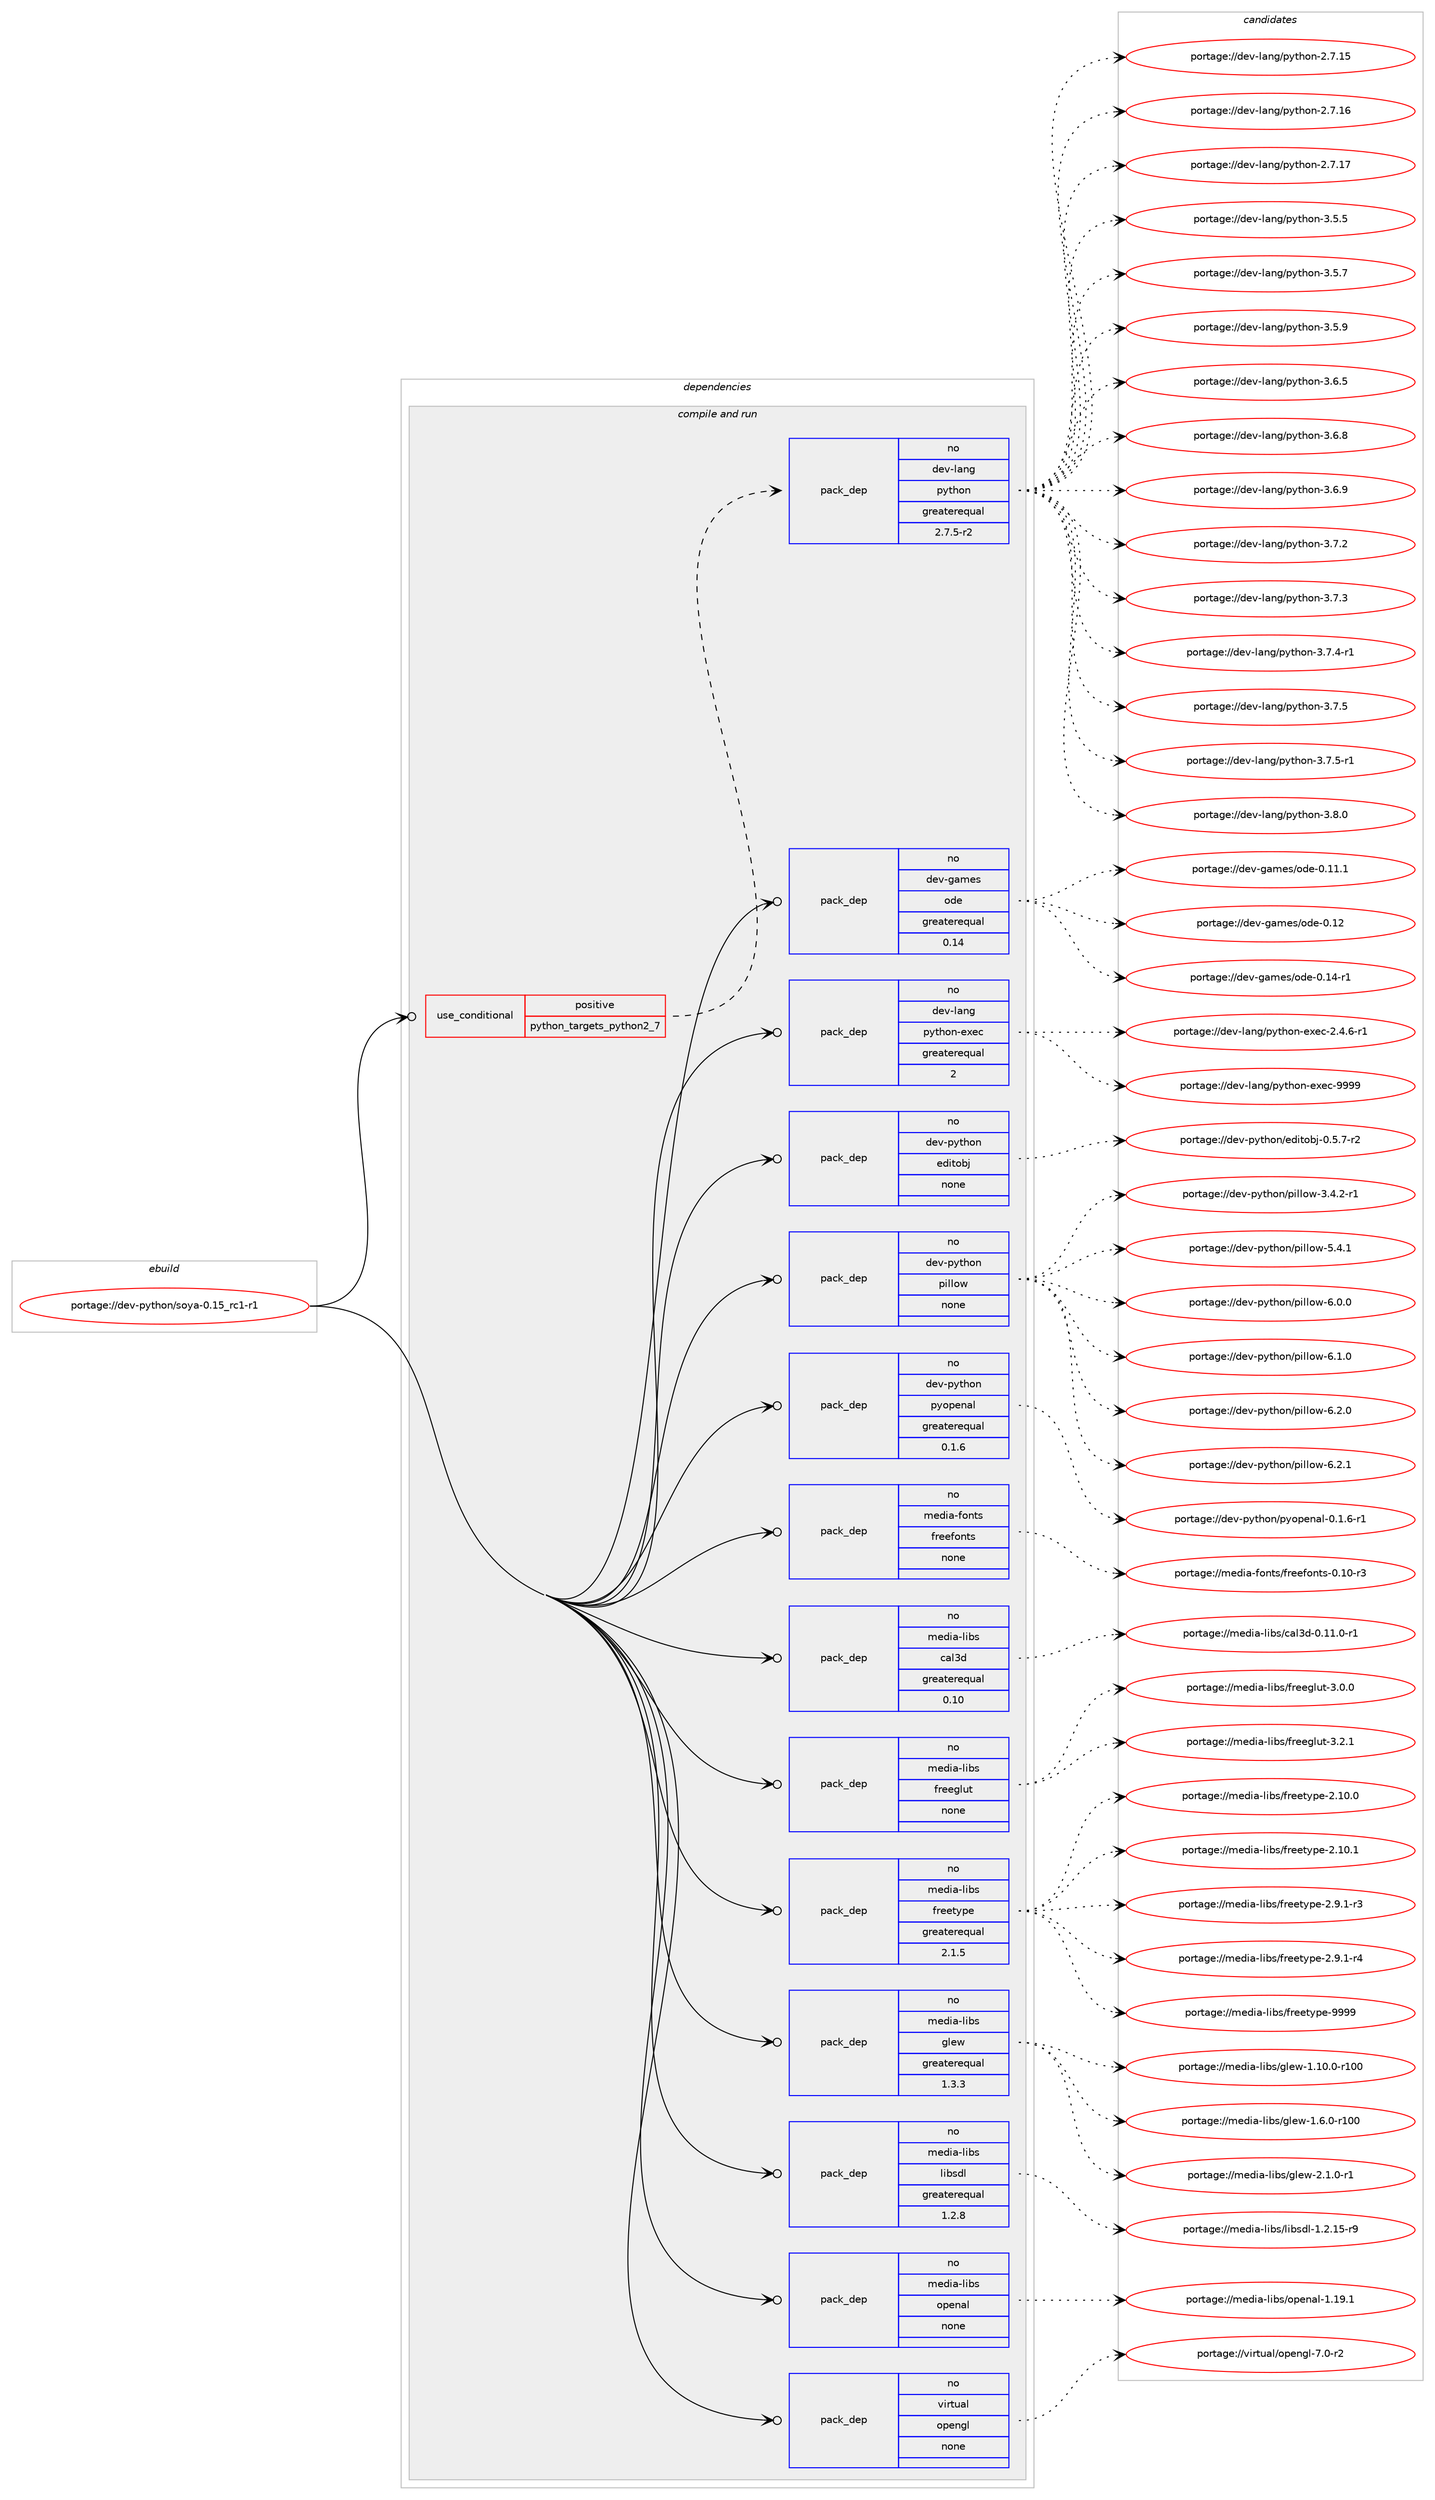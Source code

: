 digraph prolog {

# *************
# Graph options
# *************

newrank=true;
concentrate=true;
compound=true;
graph [rankdir=LR,fontname=Helvetica,fontsize=10,ranksep=1.5];#, ranksep=2.5, nodesep=0.2];
edge  [arrowhead=vee];
node  [fontname=Helvetica,fontsize=10];

# **********
# The ebuild
# **********

subgraph cluster_leftcol {
color=gray;
rank=same;
label=<<i>ebuild</i>>;
id [label="portage://dev-python/soya-0.15_rc1-r1", color=red, width=4, href="../dev-python/soya-0.15_rc1-r1.svg"];
}

# ****************
# The dependencies
# ****************

subgraph cluster_midcol {
color=gray;
label=<<i>dependencies</i>>;
subgraph cluster_compile {
fillcolor="#eeeeee";
style=filled;
label=<<i>compile</i>>;
}
subgraph cluster_compileandrun {
fillcolor="#eeeeee";
style=filled;
label=<<i>compile and run</i>>;
subgraph cond38830 {
dependency172734 [label=<<TABLE BORDER="0" CELLBORDER="1" CELLSPACING="0" CELLPADDING="4"><TR><TD ROWSPAN="3" CELLPADDING="10">use_conditional</TD></TR><TR><TD>positive</TD></TR><TR><TD>python_targets_python2_7</TD></TR></TABLE>>, shape=none, color=red];
subgraph pack130501 {
dependency172735 [label=<<TABLE BORDER="0" CELLBORDER="1" CELLSPACING="0" CELLPADDING="4" WIDTH="220"><TR><TD ROWSPAN="6" CELLPADDING="30">pack_dep</TD></TR><TR><TD WIDTH="110">no</TD></TR><TR><TD>dev-lang</TD></TR><TR><TD>python</TD></TR><TR><TD>greaterequal</TD></TR><TR><TD>2.7.5-r2</TD></TR></TABLE>>, shape=none, color=blue];
}
dependency172734:e -> dependency172735:w [weight=20,style="dashed",arrowhead="vee"];
}
id:e -> dependency172734:w [weight=20,style="solid",arrowhead="odotvee"];
subgraph pack130502 {
dependency172736 [label=<<TABLE BORDER="0" CELLBORDER="1" CELLSPACING="0" CELLPADDING="4" WIDTH="220"><TR><TD ROWSPAN="6" CELLPADDING="30">pack_dep</TD></TR><TR><TD WIDTH="110">no</TD></TR><TR><TD>dev-games</TD></TR><TR><TD>ode</TD></TR><TR><TD>greaterequal</TD></TR><TR><TD>0.14</TD></TR></TABLE>>, shape=none, color=blue];
}
id:e -> dependency172736:w [weight=20,style="solid",arrowhead="odotvee"];
subgraph pack130503 {
dependency172737 [label=<<TABLE BORDER="0" CELLBORDER="1" CELLSPACING="0" CELLPADDING="4" WIDTH="220"><TR><TD ROWSPAN="6" CELLPADDING="30">pack_dep</TD></TR><TR><TD WIDTH="110">no</TD></TR><TR><TD>dev-lang</TD></TR><TR><TD>python-exec</TD></TR><TR><TD>greaterequal</TD></TR><TR><TD>2</TD></TR></TABLE>>, shape=none, color=blue];
}
id:e -> dependency172737:w [weight=20,style="solid",arrowhead="odotvee"];
subgraph pack130504 {
dependency172738 [label=<<TABLE BORDER="0" CELLBORDER="1" CELLSPACING="0" CELLPADDING="4" WIDTH="220"><TR><TD ROWSPAN="6" CELLPADDING="30">pack_dep</TD></TR><TR><TD WIDTH="110">no</TD></TR><TR><TD>dev-python</TD></TR><TR><TD>editobj</TD></TR><TR><TD>none</TD></TR><TR><TD></TD></TR></TABLE>>, shape=none, color=blue];
}
id:e -> dependency172738:w [weight=20,style="solid",arrowhead="odotvee"];
subgraph pack130505 {
dependency172739 [label=<<TABLE BORDER="0" CELLBORDER="1" CELLSPACING="0" CELLPADDING="4" WIDTH="220"><TR><TD ROWSPAN="6" CELLPADDING="30">pack_dep</TD></TR><TR><TD WIDTH="110">no</TD></TR><TR><TD>dev-python</TD></TR><TR><TD>pillow</TD></TR><TR><TD>none</TD></TR><TR><TD></TD></TR></TABLE>>, shape=none, color=blue];
}
id:e -> dependency172739:w [weight=20,style="solid",arrowhead="odotvee"];
subgraph pack130506 {
dependency172740 [label=<<TABLE BORDER="0" CELLBORDER="1" CELLSPACING="0" CELLPADDING="4" WIDTH="220"><TR><TD ROWSPAN="6" CELLPADDING="30">pack_dep</TD></TR><TR><TD WIDTH="110">no</TD></TR><TR><TD>dev-python</TD></TR><TR><TD>pyopenal</TD></TR><TR><TD>greaterequal</TD></TR><TR><TD>0.1.6</TD></TR></TABLE>>, shape=none, color=blue];
}
id:e -> dependency172740:w [weight=20,style="solid",arrowhead="odotvee"];
subgraph pack130507 {
dependency172741 [label=<<TABLE BORDER="0" CELLBORDER="1" CELLSPACING="0" CELLPADDING="4" WIDTH="220"><TR><TD ROWSPAN="6" CELLPADDING="30">pack_dep</TD></TR><TR><TD WIDTH="110">no</TD></TR><TR><TD>media-fonts</TD></TR><TR><TD>freefonts</TD></TR><TR><TD>none</TD></TR><TR><TD></TD></TR></TABLE>>, shape=none, color=blue];
}
id:e -> dependency172741:w [weight=20,style="solid",arrowhead="odotvee"];
subgraph pack130508 {
dependency172742 [label=<<TABLE BORDER="0" CELLBORDER="1" CELLSPACING="0" CELLPADDING="4" WIDTH="220"><TR><TD ROWSPAN="6" CELLPADDING="30">pack_dep</TD></TR><TR><TD WIDTH="110">no</TD></TR><TR><TD>media-libs</TD></TR><TR><TD>cal3d</TD></TR><TR><TD>greaterequal</TD></TR><TR><TD>0.10</TD></TR></TABLE>>, shape=none, color=blue];
}
id:e -> dependency172742:w [weight=20,style="solid",arrowhead="odotvee"];
subgraph pack130509 {
dependency172743 [label=<<TABLE BORDER="0" CELLBORDER="1" CELLSPACING="0" CELLPADDING="4" WIDTH="220"><TR><TD ROWSPAN="6" CELLPADDING="30">pack_dep</TD></TR><TR><TD WIDTH="110">no</TD></TR><TR><TD>media-libs</TD></TR><TR><TD>freeglut</TD></TR><TR><TD>none</TD></TR><TR><TD></TD></TR></TABLE>>, shape=none, color=blue];
}
id:e -> dependency172743:w [weight=20,style="solid",arrowhead="odotvee"];
subgraph pack130510 {
dependency172744 [label=<<TABLE BORDER="0" CELLBORDER="1" CELLSPACING="0" CELLPADDING="4" WIDTH="220"><TR><TD ROWSPAN="6" CELLPADDING="30">pack_dep</TD></TR><TR><TD WIDTH="110">no</TD></TR><TR><TD>media-libs</TD></TR><TR><TD>freetype</TD></TR><TR><TD>greaterequal</TD></TR><TR><TD>2.1.5</TD></TR></TABLE>>, shape=none, color=blue];
}
id:e -> dependency172744:w [weight=20,style="solid",arrowhead="odotvee"];
subgraph pack130511 {
dependency172745 [label=<<TABLE BORDER="0" CELLBORDER="1" CELLSPACING="0" CELLPADDING="4" WIDTH="220"><TR><TD ROWSPAN="6" CELLPADDING="30">pack_dep</TD></TR><TR><TD WIDTH="110">no</TD></TR><TR><TD>media-libs</TD></TR><TR><TD>glew</TD></TR><TR><TD>greaterequal</TD></TR><TR><TD>1.3.3</TD></TR></TABLE>>, shape=none, color=blue];
}
id:e -> dependency172745:w [weight=20,style="solid",arrowhead="odotvee"];
subgraph pack130512 {
dependency172746 [label=<<TABLE BORDER="0" CELLBORDER="1" CELLSPACING="0" CELLPADDING="4" WIDTH="220"><TR><TD ROWSPAN="6" CELLPADDING="30">pack_dep</TD></TR><TR><TD WIDTH="110">no</TD></TR><TR><TD>media-libs</TD></TR><TR><TD>libsdl</TD></TR><TR><TD>greaterequal</TD></TR><TR><TD>1.2.8</TD></TR></TABLE>>, shape=none, color=blue];
}
id:e -> dependency172746:w [weight=20,style="solid",arrowhead="odotvee"];
subgraph pack130513 {
dependency172747 [label=<<TABLE BORDER="0" CELLBORDER="1" CELLSPACING="0" CELLPADDING="4" WIDTH="220"><TR><TD ROWSPAN="6" CELLPADDING="30">pack_dep</TD></TR><TR><TD WIDTH="110">no</TD></TR><TR><TD>media-libs</TD></TR><TR><TD>openal</TD></TR><TR><TD>none</TD></TR><TR><TD></TD></TR></TABLE>>, shape=none, color=blue];
}
id:e -> dependency172747:w [weight=20,style="solid",arrowhead="odotvee"];
subgraph pack130514 {
dependency172748 [label=<<TABLE BORDER="0" CELLBORDER="1" CELLSPACING="0" CELLPADDING="4" WIDTH="220"><TR><TD ROWSPAN="6" CELLPADDING="30">pack_dep</TD></TR><TR><TD WIDTH="110">no</TD></TR><TR><TD>virtual</TD></TR><TR><TD>opengl</TD></TR><TR><TD>none</TD></TR><TR><TD></TD></TR></TABLE>>, shape=none, color=blue];
}
id:e -> dependency172748:w [weight=20,style="solid",arrowhead="odotvee"];
}
subgraph cluster_run {
fillcolor="#eeeeee";
style=filled;
label=<<i>run</i>>;
}
}

# **************
# The candidates
# **************

subgraph cluster_choices {
rank=same;
color=gray;
label=<<i>candidates</i>>;

subgraph choice130501 {
color=black;
nodesep=1;
choiceportage10010111845108971101034711212111610411111045504655464953 [label="portage://dev-lang/python-2.7.15", color=red, width=4,href="../dev-lang/python-2.7.15.svg"];
choiceportage10010111845108971101034711212111610411111045504655464954 [label="portage://dev-lang/python-2.7.16", color=red, width=4,href="../dev-lang/python-2.7.16.svg"];
choiceportage10010111845108971101034711212111610411111045504655464955 [label="portage://dev-lang/python-2.7.17", color=red, width=4,href="../dev-lang/python-2.7.17.svg"];
choiceportage100101118451089711010347112121116104111110455146534653 [label="portage://dev-lang/python-3.5.5", color=red, width=4,href="../dev-lang/python-3.5.5.svg"];
choiceportage100101118451089711010347112121116104111110455146534655 [label="portage://dev-lang/python-3.5.7", color=red, width=4,href="../dev-lang/python-3.5.7.svg"];
choiceportage100101118451089711010347112121116104111110455146534657 [label="portage://dev-lang/python-3.5.9", color=red, width=4,href="../dev-lang/python-3.5.9.svg"];
choiceportage100101118451089711010347112121116104111110455146544653 [label="portage://dev-lang/python-3.6.5", color=red, width=4,href="../dev-lang/python-3.6.5.svg"];
choiceportage100101118451089711010347112121116104111110455146544656 [label="portage://dev-lang/python-3.6.8", color=red, width=4,href="../dev-lang/python-3.6.8.svg"];
choiceportage100101118451089711010347112121116104111110455146544657 [label="portage://dev-lang/python-3.6.9", color=red, width=4,href="../dev-lang/python-3.6.9.svg"];
choiceportage100101118451089711010347112121116104111110455146554650 [label="portage://dev-lang/python-3.7.2", color=red, width=4,href="../dev-lang/python-3.7.2.svg"];
choiceportage100101118451089711010347112121116104111110455146554651 [label="portage://dev-lang/python-3.7.3", color=red, width=4,href="../dev-lang/python-3.7.3.svg"];
choiceportage1001011184510897110103471121211161041111104551465546524511449 [label="portage://dev-lang/python-3.7.4-r1", color=red, width=4,href="../dev-lang/python-3.7.4-r1.svg"];
choiceportage100101118451089711010347112121116104111110455146554653 [label="portage://dev-lang/python-3.7.5", color=red, width=4,href="../dev-lang/python-3.7.5.svg"];
choiceportage1001011184510897110103471121211161041111104551465546534511449 [label="portage://dev-lang/python-3.7.5-r1", color=red, width=4,href="../dev-lang/python-3.7.5-r1.svg"];
choiceportage100101118451089711010347112121116104111110455146564648 [label="portage://dev-lang/python-3.8.0", color=red, width=4,href="../dev-lang/python-3.8.0.svg"];
dependency172735:e -> choiceportage10010111845108971101034711212111610411111045504655464953:w [style=dotted,weight="100"];
dependency172735:e -> choiceportage10010111845108971101034711212111610411111045504655464954:w [style=dotted,weight="100"];
dependency172735:e -> choiceportage10010111845108971101034711212111610411111045504655464955:w [style=dotted,weight="100"];
dependency172735:e -> choiceportage100101118451089711010347112121116104111110455146534653:w [style=dotted,weight="100"];
dependency172735:e -> choiceportage100101118451089711010347112121116104111110455146534655:w [style=dotted,weight="100"];
dependency172735:e -> choiceportage100101118451089711010347112121116104111110455146534657:w [style=dotted,weight="100"];
dependency172735:e -> choiceportage100101118451089711010347112121116104111110455146544653:w [style=dotted,weight="100"];
dependency172735:e -> choiceportage100101118451089711010347112121116104111110455146544656:w [style=dotted,weight="100"];
dependency172735:e -> choiceportage100101118451089711010347112121116104111110455146544657:w [style=dotted,weight="100"];
dependency172735:e -> choiceportage100101118451089711010347112121116104111110455146554650:w [style=dotted,weight="100"];
dependency172735:e -> choiceportage100101118451089711010347112121116104111110455146554651:w [style=dotted,weight="100"];
dependency172735:e -> choiceportage1001011184510897110103471121211161041111104551465546524511449:w [style=dotted,weight="100"];
dependency172735:e -> choiceportage100101118451089711010347112121116104111110455146554653:w [style=dotted,weight="100"];
dependency172735:e -> choiceportage1001011184510897110103471121211161041111104551465546534511449:w [style=dotted,weight="100"];
dependency172735:e -> choiceportage100101118451089711010347112121116104111110455146564648:w [style=dotted,weight="100"];
}
subgraph choice130502 {
color=black;
nodesep=1;
choiceportage10010111845103971091011154711110010145484649494649 [label="portage://dev-games/ode-0.11.1", color=red, width=4,href="../dev-games/ode-0.11.1.svg"];
choiceportage1001011184510397109101115471111001014548464950 [label="portage://dev-games/ode-0.12", color=red, width=4,href="../dev-games/ode-0.12.svg"];
choiceportage10010111845103971091011154711110010145484649524511449 [label="portage://dev-games/ode-0.14-r1", color=red, width=4,href="../dev-games/ode-0.14-r1.svg"];
dependency172736:e -> choiceportage10010111845103971091011154711110010145484649494649:w [style=dotted,weight="100"];
dependency172736:e -> choiceportage1001011184510397109101115471111001014548464950:w [style=dotted,weight="100"];
dependency172736:e -> choiceportage10010111845103971091011154711110010145484649524511449:w [style=dotted,weight="100"];
}
subgraph choice130503 {
color=black;
nodesep=1;
choiceportage10010111845108971101034711212111610411111045101120101994550465246544511449 [label="portage://dev-lang/python-exec-2.4.6-r1", color=red, width=4,href="../dev-lang/python-exec-2.4.6-r1.svg"];
choiceportage10010111845108971101034711212111610411111045101120101994557575757 [label="portage://dev-lang/python-exec-9999", color=red, width=4,href="../dev-lang/python-exec-9999.svg"];
dependency172737:e -> choiceportage10010111845108971101034711212111610411111045101120101994550465246544511449:w [style=dotted,weight="100"];
dependency172737:e -> choiceportage10010111845108971101034711212111610411111045101120101994557575757:w [style=dotted,weight="100"];
}
subgraph choice130504 {
color=black;
nodesep=1;
choiceportage1001011184511212111610411111047101100105116111981064548465346554511450 [label="portage://dev-python/editobj-0.5.7-r2", color=red, width=4,href="../dev-python/editobj-0.5.7-r2.svg"];
dependency172738:e -> choiceportage1001011184511212111610411111047101100105116111981064548465346554511450:w [style=dotted,weight="100"];
}
subgraph choice130505 {
color=black;
nodesep=1;
choiceportage10010111845112121116104111110471121051081081111194551465246504511449 [label="portage://dev-python/pillow-3.4.2-r1", color=red, width=4,href="../dev-python/pillow-3.4.2-r1.svg"];
choiceportage1001011184511212111610411111047112105108108111119455346524649 [label="portage://dev-python/pillow-5.4.1", color=red, width=4,href="../dev-python/pillow-5.4.1.svg"];
choiceportage1001011184511212111610411111047112105108108111119455446484648 [label="portage://dev-python/pillow-6.0.0", color=red, width=4,href="../dev-python/pillow-6.0.0.svg"];
choiceportage1001011184511212111610411111047112105108108111119455446494648 [label="portage://dev-python/pillow-6.1.0", color=red, width=4,href="../dev-python/pillow-6.1.0.svg"];
choiceportage1001011184511212111610411111047112105108108111119455446504648 [label="portage://dev-python/pillow-6.2.0", color=red, width=4,href="../dev-python/pillow-6.2.0.svg"];
choiceportage1001011184511212111610411111047112105108108111119455446504649 [label="portage://dev-python/pillow-6.2.1", color=red, width=4,href="../dev-python/pillow-6.2.1.svg"];
dependency172739:e -> choiceportage10010111845112121116104111110471121051081081111194551465246504511449:w [style=dotted,weight="100"];
dependency172739:e -> choiceportage1001011184511212111610411111047112105108108111119455346524649:w [style=dotted,weight="100"];
dependency172739:e -> choiceportage1001011184511212111610411111047112105108108111119455446484648:w [style=dotted,weight="100"];
dependency172739:e -> choiceportage1001011184511212111610411111047112105108108111119455446494648:w [style=dotted,weight="100"];
dependency172739:e -> choiceportage1001011184511212111610411111047112105108108111119455446504648:w [style=dotted,weight="100"];
dependency172739:e -> choiceportage1001011184511212111610411111047112105108108111119455446504649:w [style=dotted,weight="100"];
}
subgraph choice130506 {
color=black;
nodesep=1;
choiceportage1001011184511212111610411111047112121111112101110971084548464946544511449 [label="portage://dev-python/pyopenal-0.1.6-r1", color=red, width=4,href="../dev-python/pyopenal-0.1.6-r1.svg"];
dependency172740:e -> choiceportage1001011184511212111610411111047112121111112101110971084548464946544511449:w [style=dotted,weight="100"];
}
subgraph choice130507 {
color=black;
nodesep=1;
choiceportage10910110010597451021111101161154710211410110110211111011611545484649484511451 [label="portage://media-fonts/freefonts-0.10-r3", color=red, width=4,href="../media-fonts/freefonts-0.10-r3.svg"];
dependency172741:e -> choiceportage10910110010597451021111101161154710211410110110211111011611545484649484511451:w [style=dotted,weight="100"];
}
subgraph choice130508 {
color=black;
nodesep=1;
choiceportage10910110010597451081059811547999710851100454846494946484511449 [label="portage://media-libs/cal3d-0.11.0-r1", color=red, width=4,href="../media-libs/cal3d-0.11.0-r1.svg"];
dependency172742:e -> choiceportage10910110010597451081059811547999710851100454846494946484511449:w [style=dotted,weight="100"];
}
subgraph choice130509 {
color=black;
nodesep=1;
choiceportage10910110010597451081059811547102114101101103108117116455146484648 [label="portage://media-libs/freeglut-3.0.0", color=red, width=4,href="../media-libs/freeglut-3.0.0.svg"];
choiceportage10910110010597451081059811547102114101101103108117116455146504649 [label="portage://media-libs/freeglut-3.2.1", color=red, width=4,href="../media-libs/freeglut-3.2.1.svg"];
dependency172743:e -> choiceportage10910110010597451081059811547102114101101103108117116455146484648:w [style=dotted,weight="100"];
dependency172743:e -> choiceportage10910110010597451081059811547102114101101103108117116455146504649:w [style=dotted,weight="100"];
}
subgraph choice130510 {
color=black;
nodesep=1;
choiceportage1091011001059745108105981154710211410110111612111210145504649484648 [label="portage://media-libs/freetype-2.10.0", color=red, width=4,href="../media-libs/freetype-2.10.0.svg"];
choiceportage1091011001059745108105981154710211410110111612111210145504649484649 [label="portage://media-libs/freetype-2.10.1", color=red, width=4,href="../media-libs/freetype-2.10.1.svg"];
choiceportage109101100105974510810598115471021141011011161211121014550465746494511451 [label="portage://media-libs/freetype-2.9.1-r3", color=red, width=4,href="../media-libs/freetype-2.9.1-r3.svg"];
choiceportage109101100105974510810598115471021141011011161211121014550465746494511452 [label="portage://media-libs/freetype-2.9.1-r4", color=red, width=4,href="../media-libs/freetype-2.9.1-r4.svg"];
choiceportage109101100105974510810598115471021141011011161211121014557575757 [label="portage://media-libs/freetype-9999", color=red, width=4,href="../media-libs/freetype-9999.svg"];
dependency172744:e -> choiceportage1091011001059745108105981154710211410110111612111210145504649484648:w [style=dotted,weight="100"];
dependency172744:e -> choiceportage1091011001059745108105981154710211410110111612111210145504649484649:w [style=dotted,weight="100"];
dependency172744:e -> choiceportage109101100105974510810598115471021141011011161211121014550465746494511451:w [style=dotted,weight="100"];
dependency172744:e -> choiceportage109101100105974510810598115471021141011011161211121014550465746494511452:w [style=dotted,weight="100"];
dependency172744:e -> choiceportage109101100105974510810598115471021141011011161211121014557575757:w [style=dotted,weight="100"];
}
subgraph choice130511 {
color=black;
nodesep=1;
choiceportage109101100105974510810598115471031081011194549464948464845114494848 [label="portage://media-libs/glew-1.10.0-r100", color=red, width=4,href="../media-libs/glew-1.10.0-r100.svg"];
choiceportage1091011001059745108105981154710310810111945494654464845114494848 [label="portage://media-libs/glew-1.6.0-r100", color=red, width=4,href="../media-libs/glew-1.6.0-r100.svg"];
choiceportage109101100105974510810598115471031081011194550464946484511449 [label="portage://media-libs/glew-2.1.0-r1", color=red, width=4,href="../media-libs/glew-2.1.0-r1.svg"];
dependency172745:e -> choiceportage109101100105974510810598115471031081011194549464948464845114494848:w [style=dotted,weight="100"];
dependency172745:e -> choiceportage1091011001059745108105981154710310810111945494654464845114494848:w [style=dotted,weight="100"];
dependency172745:e -> choiceportage109101100105974510810598115471031081011194550464946484511449:w [style=dotted,weight="100"];
}
subgraph choice130512 {
color=black;
nodesep=1;
choiceportage1091011001059745108105981154710810598115100108454946504649534511457 [label="portage://media-libs/libsdl-1.2.15-r9", color=red, width=4,href="../media-libs/libsdl-1.2.15-r9.svg"];
dependency172746:e -> choiceportage1091011001059745108105981154710810598115100108454946504649534511457:w [style=dotted,weight="100"];
}
subgraph choice130513 {
color=black;
nodesep=1;
choiceportage109101100105974510810598115471111121011109710845494649574649 [label="portage://media-libs/openal-1.19.1", color=red, width=4,href="../media-libs/openal-1.19.1.svg"];
dependency172747:e -> choiceportage109101100105974510810598115471111121011109710845494649574649:w [style=dotted,weight="100"];
}
subgraph choice130514 {
color=black;
nodesep=1;
choiceportage1181051141161179710847111112101110103108455546484511450 [label="portage://virtual/opengl-7.0-r2", color=red, width=4,href="../virtual/opengl-7.0-r2.svg"];
dependency172748:e -> choiceportage1181051141161179710847111112101110103108455546484511450:w [style=dotted,weight="100"];
}
}

}
